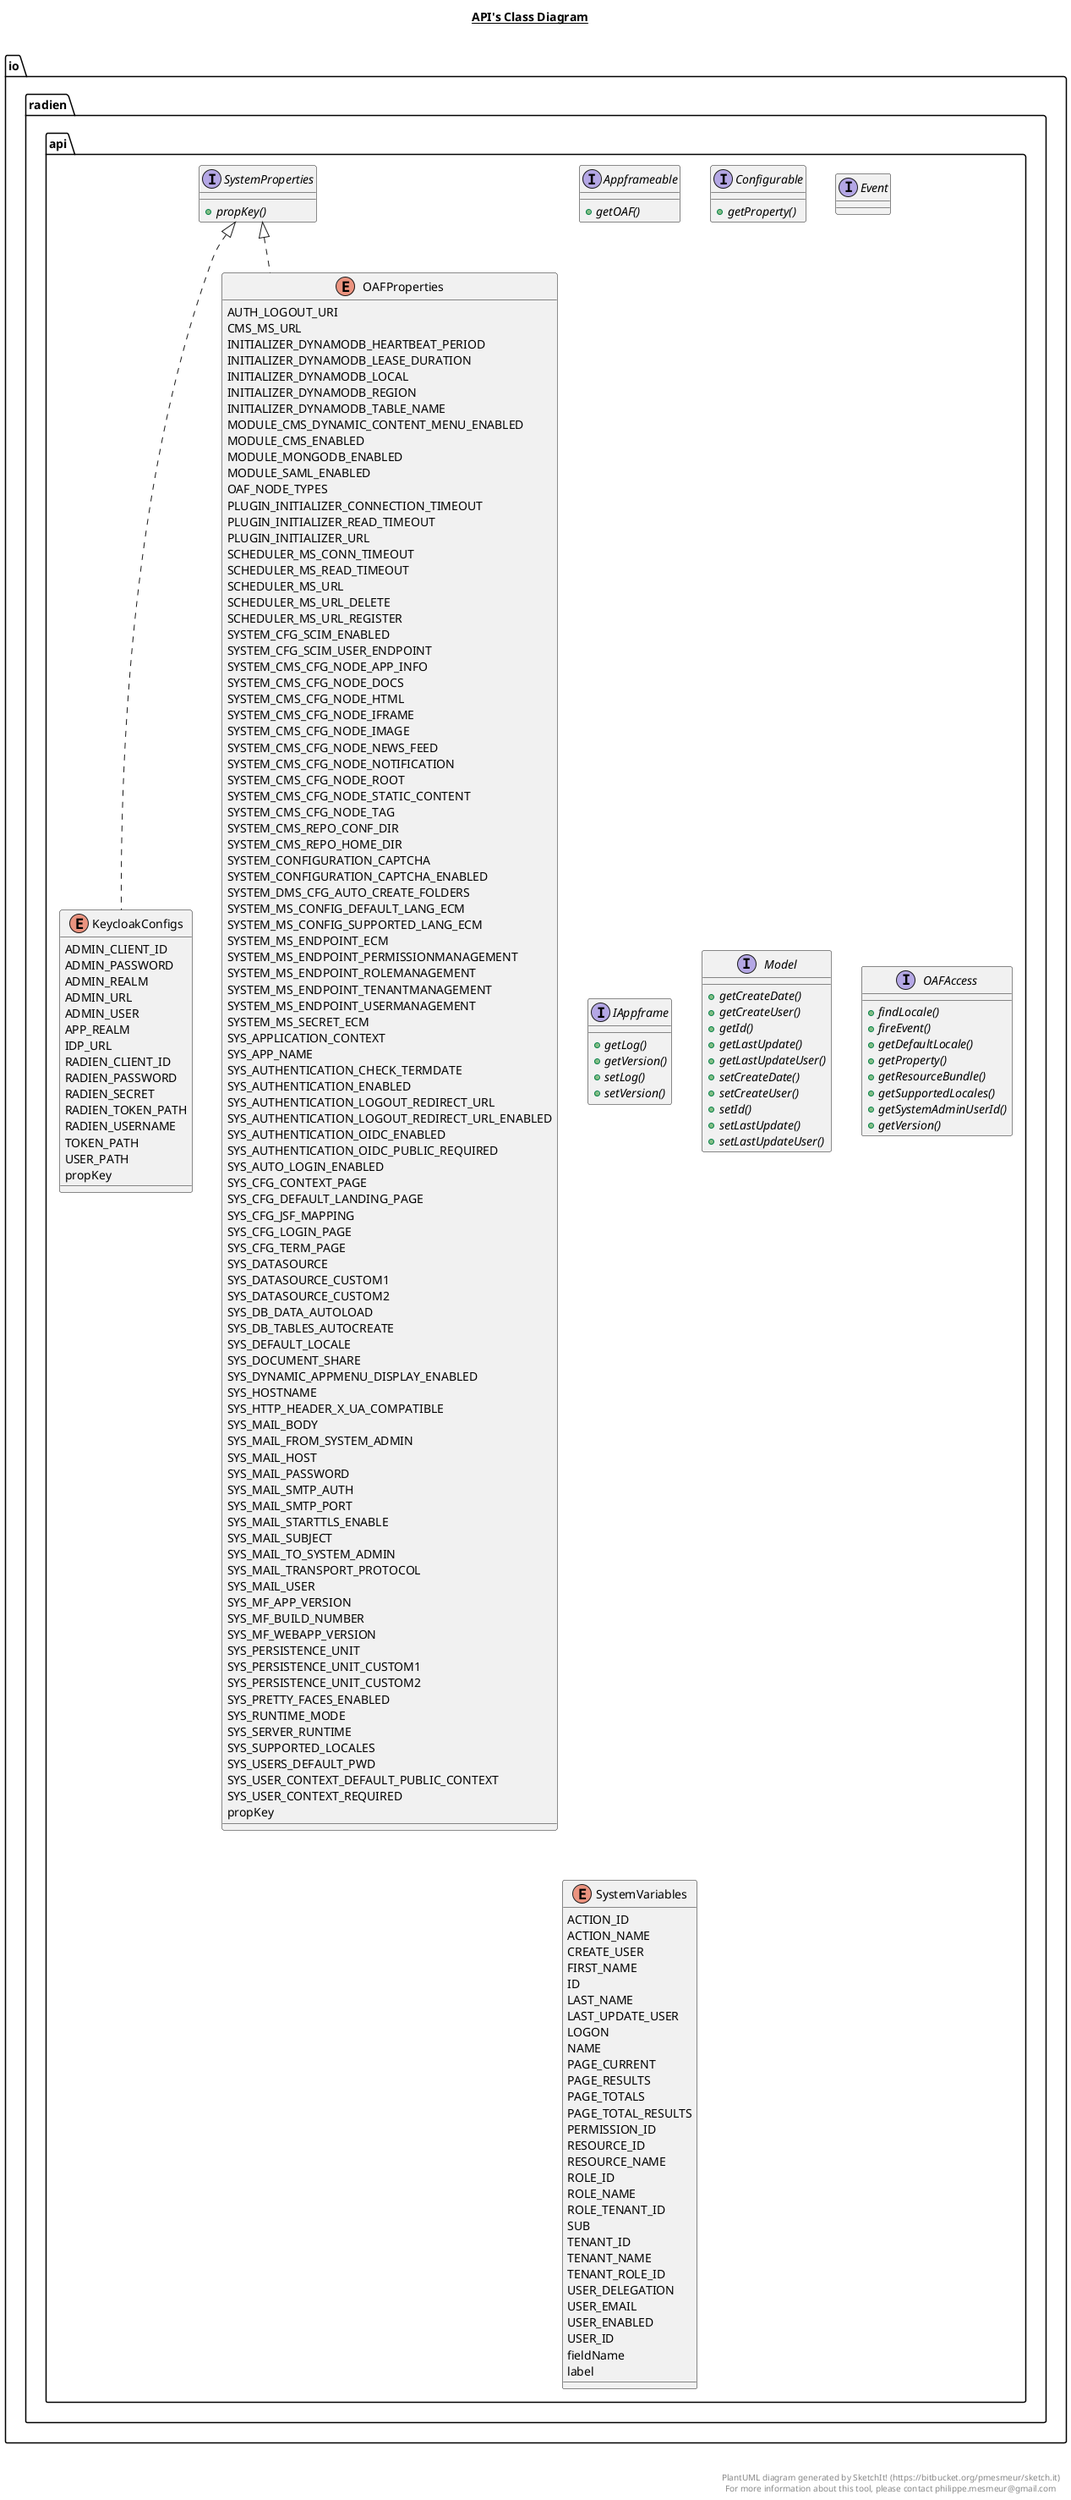 @startuml

title __API's Class Diagram__\n

  namespace io.radien.api {
    interface io.radien.api.Appframeable {
        {abstract} + getOAF()
    }
  }
  

  namespace io.radien.api {
    interface io.radien.api.Configurable {
        {abstract} + getProperty()
    }
  }
  

  namespace io.radien.api {
    interface io.radien.api.Event {
    }
  }
  

  namespace io.radien.api {
    interface io.radien.api.IAppframe {
        {abstract} + getLog()
        {abstract} + getVersion()
        {abstract} + setLog()
        {abstract} + setVersion()
    }
  }
  

  namespace io.radien.api {
    enum KeycloakConfigs {
      ADMIN_CLIENT_ID
      ADMIN_PASSWORD
      ADMIN_REALM
      ADMIN_URL
      ADMIN_USER
      APP_REALM
      IDP_URL
      RADIEN_CLIENT_ID
      RADIEN_PASSWORD
      RADIEN_SECRET
      RADIEN_TOKEN_PATH
      RADIEN_USERNAME
      TOKEN_PATH
      USER_PATH
      propKey
    }
  }
  

  namespace io.radien.api {
    interface io.radien.api.Model {
        {abstract} + getCreateDate()
        {abstract} + getCreateUser()
        {abstract} + getId()
        {abstract} + getLastUpdate()
        {abstract} + getLastUpdateUser()
        {abstract} + setCreateDate()
        {abstract} + setCreateUser()
        {abstract} + setId()
        {abstract} + setLastUpdate()
        {abstract} + setLastUpdateUser()
    }
  }
  

  namespace io.radien.api {
    interface io.radien.api.OAFAccess {
        {abstract} + findLocale()
        {abstract} + fireEvent()
        {abstract} + getDefaultLocale()
        {abstract} + getProperty()
        {abstract} + getResourceBundle()
        {abstract} + getSupportedLocales()
        {abstract} + getSystemAdminUserId()
        {abstract} + getVersion()
    }
  }
  

  namespace io.radien.api {
    enum OAFProperties {
      AUTH_LOGOUT_URI
      CMS_MS_URL
      INITIALIZER_DYNAMODB_HEARTBEAT_PERIOD
      INITIALIZER_DYNAMODB_LEASE_DURATION
      INITIALIZER_DYNAMODB_LOCAL
      INITIALIZER_DYNAMODB_REGION
      INITIALIZER_DYNAMODB_TABLE_NAME
      MODULE_CMS_DYNAMIC_CONTENT_MENU_ENABLED
      MODULE_CMS_ENABLED
      MODULE_MONGODB_ENABLED
      MODULE_SAML_ENABLED
      OAF_NODE_TYPES
      PLUGIN_INITIALIZER_CONNECTION_TIMEOUT
      PLUGIN_INITIALIZER_READ_TIMEOUT
      PLUGIN_INITIALIZER_URL
      SCHEDULER_MS_CONN_TIMEOUT
      SCHEDULER_MS_READ_TIMEOUT
      SCHEDULER_MS_URL
      SCHEDULER_MS_URL_DELETE
      SCHEDULER_MS_URL_REGISTER
      SYSTEM_CFG_SCIM_ENABLED
      SYSTEM_CFG_SCIM_USER_ENDPOINT
      SYSTEM_CMS_CFG_NODE_APP_INFO
      SYSTEM_CMS_CFG_NODE_DOCS
      SYSTEM_CMS_CFG_NODE_HTML
      SYSTEM_CMS_CFG_NODE_IFRAME
      SYSTEM_CMS_CFG_NODE_IMAGE
      SYSTEM_CMS_CFG_NODE_NEWS_FEED
      SYSTEM_CMS_CFG_NODE_NOTIFICATION
      SYSTEM_CMS_CFG_NODE_ROOT
      SYSTEM_CMS_CFG_NODE_STATIC_CONTENT
      SYSTEM_CMS_CFG_NODE_TAG
      SYSTEM_CMS_REPO_CONF_DIR
      SYSTEM_CMS_REPO_HOME_DIR
      SYSTEM_CONFIGURATION_CAPTCHA
      SYSTEM_CONFIGURATION_CAPTCHA_ENABLED
      SYSTEM_DMS_CFG_AUTO_CREATE_FOLDERS
      SYSTEM_MS_CONFIG_DEFAULT_LANG_ECM
      SYSTEM_MS_CONFIG_SUPPORTED_LANG_ECM
      SYSTEM_MS_ENDPOINT_ECM
      SYSTEM_MS_ENDPOINT_PERMISSIONMANAGEMENT
      SYSTEM_MS_ENDPOINT_ROLEMANAGEMENT
      SYSTEM_MS_ENDPOINT_TENANTMANAGEMENT
      SYSTEM_MS_ENDPOINT_USERMANAGEMENT
      SYSTEM_MS_SECRET_ECM
      SYS_APPLICATION_CONTEXT
      SYS_APP_NAME
      SYS_AUTHENTICATION_CHECK_TERMDATE
      SYS_AUTHENTICATION_ENABLED
      SYS_AUTHENTICATION_LOGOUT_REDIRECT_URL
      SYS_AUTHENTICATION_LOGOUT_REDIRECT_URL_ENABLED
      SYS_AUTHENTICATION_OIDC_ENABLED
      SYS_AUTHENTICATION_OIDC_PUBLIC_REQUIRED
      SYS_AUTO_LOGIN_ENABLED
      SYS_CFG_CONTEXT_PAGE
      SYS_CFG_DEFAULT_LANDING_PAGE
      SYS_CFG_JSF_MAPPING
      SYS_CFG_LOGIN_PAGE
      SYS_CFG_TERM_PAGE
      SYS_DATASOURCE
      SYS_DATASOURCE_CUSTOM1
      SYS_DATASOURCE_CUSTOM2
      SYS_DB_DATA_AUTOLOAD
      SYS_DB_TABLES_AUTOCREATE
      SYS_DEFAULT_LOCALE
      SYS_DOCUMENT_SHARE
      SYS_DYNAMIC_APPMENU_DISPLAY_ENABLED
      SYS_HOSTNAME
      SYS_HTTP_HEADER_X_UA_COMPATIBLE
      SYS_MAIL_BODY
      SYS_MAIL_FROM_SYSTEM_ADMIN
      SYS_MAIL_HOST
      SYS_MAIL_PASSWORD
      SYS_MAIL_SMTP_AUTH
      SYS_MAIL_SMTP_PORT
      SYS_MAIL_STARTTLS_ENABLE
      SYS_MAIL_SUBJECT
      SYS_MAIL_TO_SYSTEM_ADMIN
      SYS_MAIL_TRANSPORT_PROTOCOL
      SYS_MAIL_USER
      SYS_MF_APP_VERSION
      SYS_MF_BUILD_NUMBER
      SYS_MF_WEBAPP_VERSION
      SYS_PERSISTENCE_UNIT
      SYS_PERSISTENCE_UNIT_CUSTOM1
      SYS_PERSISTENCE_UNIT_CUSTOM2
      SYS_PRETTY_FACES_ENABLED
      SYS_RUNTIME_MODE
      SYS_SERVER_RUNTIME
      SYS_SUPPORTED_LOCALES
      SYS_USERS_DEFAULT_PWD
      SYS_USER_CONTEXT_DEFAULT_PUBLIC_CONTEXT
      SYS_USER_CONTEXT_REQUIRED
      propKey
    }
  }
  

  namespace io.radien.api {
    interface io.radien.api.SystemProperties {
        {abstract} + propKey()
    }
  }
  

  namespace io.radien.api {
    enum SystemVariables {
      ACTION_ID
      ACTION_NAME
      CREATE_USER
      FIRST_NAME
      ID
      LAST_NAME
      LAST_UPDATE_USER
      LOGON
      NAME
      PAGE_CURRENT
      PAGE_RESULTS
      PAGE_TOTALS
      PAGE_TOTAL_RESULTS
      PERMISSION_ID
      RESOURCE_ID
      RESOURCE_NAME
      ROLE_ID
      ROLE_NAME
      ROLE_TENANT_ID
      SUB
      TENANT_ID
      TENANT_NAME
      TENANT_ROLE_ID
      USER_DELEGATION
      USER_EMAIL
      USER_ENABLED
      USER_ID
      fieldName
      label
    }
  }
  

  io.radien.api.KeycloakConfigs .up.|> io.radien.api.SystemProperties
  io.radien.api.OAFProperties .up.|> io.radien.api.SystemProperties


right footer


PlantUML diagram generated by SketchIt! (https://bitbucket.org/pmesmeur/sketch.it)
For more information about this tool, please contact philippe.mesmeur@gmail.com
endfooter

@enduml

